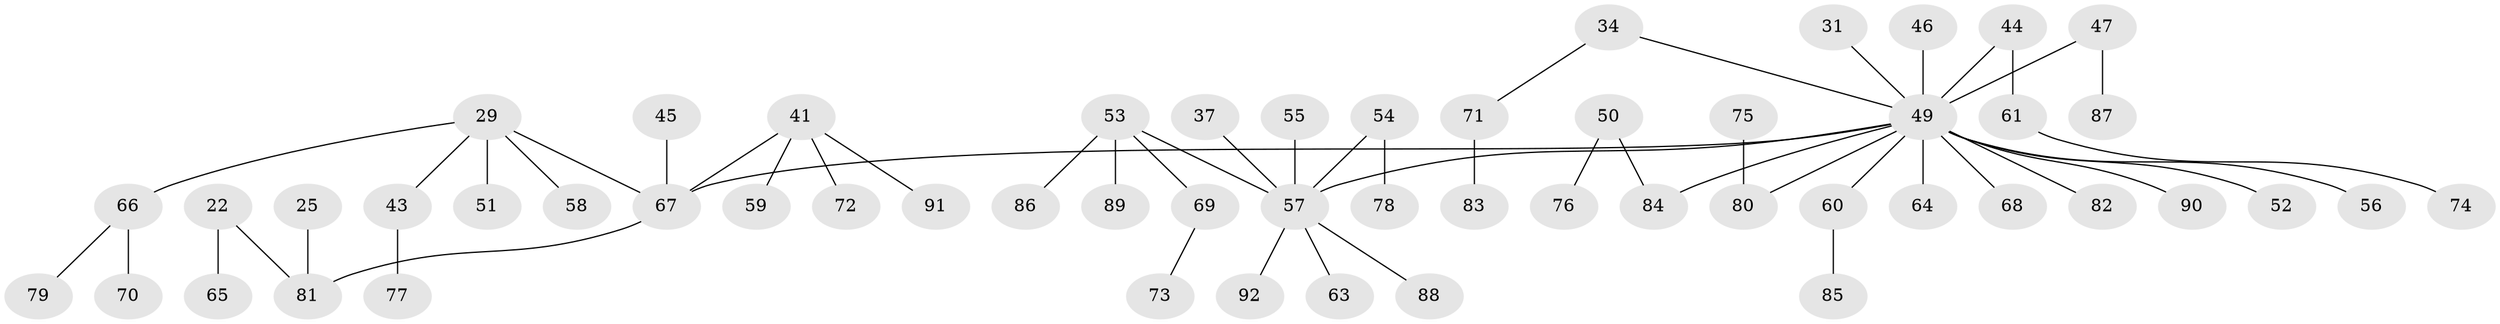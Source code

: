 // original degree distribution, {5: 0.05434782608695652, 2: 0.2391304347826087, 4: 0.06521739130434782, 6: 0.021739130434782608, 3: 0.10869565217391304, 1: 0.5108695652173914}
// Generated by graph-tools (version 1.1) at 2025/55/03/04/25 21:55:36]
// undirected, 55 vertices, 54 edges
graph export_dot {
graph [start="1"]
  node [color=gray90,style=filled];
  22;
  25;
  29 [super="+28"];
  31;
  34;
  37;
  41;
  43 [super="+39+42"];
  44;
  45;
  46;
  47;
  49 [super="+9+6+24+15+33+38+13+21"];
  50 [super="+32"];
  51;
  52;
  53;
  54;
  55;
  56;
  57 [super="+7+3+36+48+16"];
  58;
  59;
  60;
  61;
  63;
  64;
  65;
  66;
  67 [super="+18+23"];
  68;
  69;
  70;
  71;
  72;
  73;
  74;
  75;
  76;
  77;
  78;
  79;
  80 [super="+40+35+62"];
  81 [super="+10+20"];
  82;
  83;
  84 [super="+26"];
  85;
  86;
  87;
  88;
  89;
  90;
  91;
  92;
  22 -- 65;
  22 -- 81;
  25 -- 81;
  29 -- 51;
  29 -- 66;
  29 -- 67;
  29 -- 58;
  29 -- 43;
  31 -- 49;
  34 -- 71;
  34 -- 49;
  37 -- 57;
  41 -- 59;
  41 -- 72;
  41 -- 91;
  41 -- 67;
  43 -- 77;
  44 -- 61;
  44 -- 49;
  45 -- 67;
  46 -- 49;
  47 -- 87;
  47 -- 49;
  49 -- 90;
  49 -- 68;
  49 -- 82;
  49 -- 60;
  49 -- 84;
  49 -- 80;
  49 -- 57;
  49 -- 67;
  49 -- 64;
  49 -- 52;
  49 -- 56;
  50 -- 76;
  50 -- 84;
  53 -- 69;
  53 -- 86;
  53 -- 89;
  53 -- 57;
  54 -- 78;
  54 -- 57;
  55 -- 57;
  57 -- 88;
  57 -- 63;
  57 -- 92;
  60 -- 85;
  61 -- 74;
  66 -- 70;
  66 -- 79;
  67 -- 81;
  69 -- 73;
  71 -- 83;
  75 -- 80;
}
